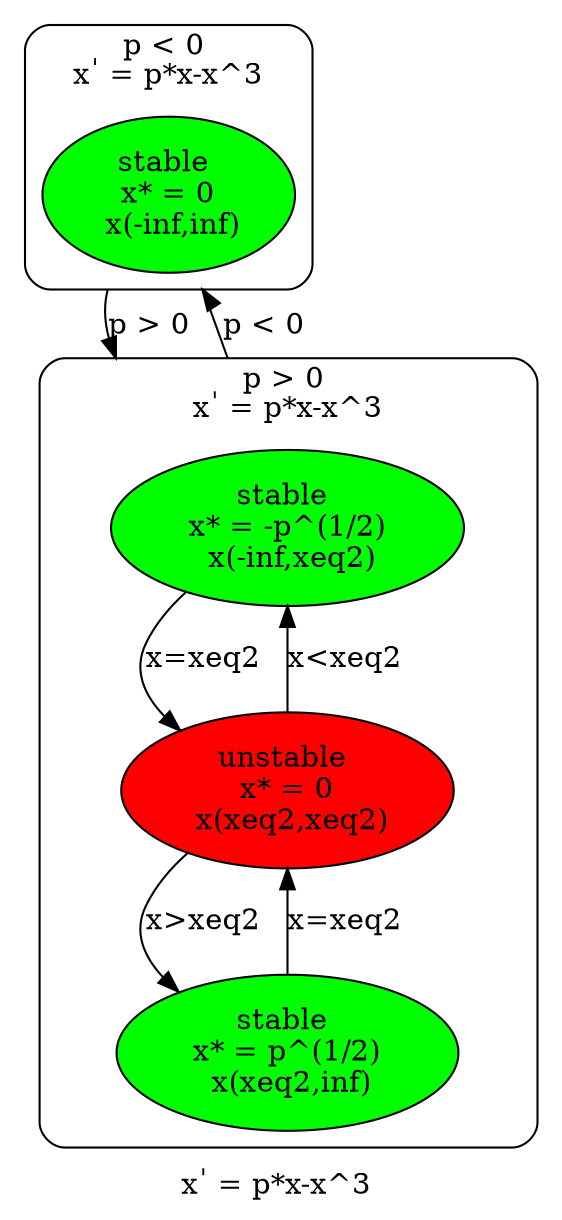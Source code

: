 digraph {
compound=true;
graph[style="rounded"]
nodesep=0.75
label=<x<SUP>'</SUP> = p*x-x^3 <br/>> 
subgraph cluster1 {
label=<p &lt; 0 <br/>x<SUP>'</SUP> = p*x-x^3> 
node [style=filled] 
"eq11" [fillcolor=green label="stable 
 x* = 0 
 x(-inf,inf)" ]; 
}
subgraph cluster2 {
label=<p &gt; 0 <br/>x<SUP>'</SUP> = p*x-x^3> 
node [style=filled] 
"eq21" [fillcolor=green label="stable 
 x* = -p^(1/2) 
 x(-inf,xeq2)" ]; 
"eq22" [fillcolor=red label="unstable 
 x* = 0 
 x(xeq2,xeq2)" ]; 
"eq23" [fillcolor=green label="stable 
 x* = p^(1/2) 
 x(xeq2,inf)" ]; 
}
"eq22" -> "eq21"[label="x<xeq2"] 
"eq23" -> "eq22"[label="x=xeq2"] 
"eq21" -> "eq22"[label="x=xeq2"] 
"eq22" -> "eq23"[label="x>xeq2"] 
"eq11" -> "eq21"[ltail=cluster1,lhead=cluster2,label="p > 0"]; 
"eq21" -> "eq11"[ltail=cluster2,lhead=cluster1,label="p < 0"]; 
}
